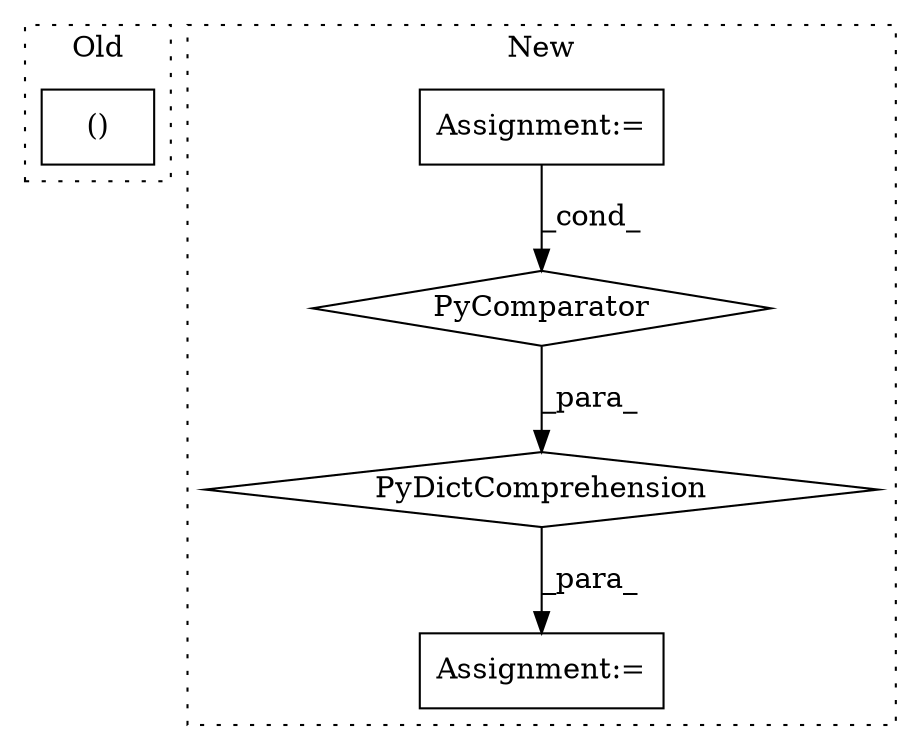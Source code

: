 digraph G {
subgraph cluster0 {
1 [label="()" a="106" s="303" l="273" shape="box"];
label = "Old";
style="dotted";
}
subgraph cluster1 {
2 [label="PyDictComprehension" a="110" s="644" l="146" shape="diamond"];
3 [label="PyComparator" a="113" s="741" l="41" shape="diamond"];
4 [label="Assignment:=" a="7" s="741" l="41" shape="box"];
5 [label="Assignment:=" a="7" s="632" l="12" shape="box"];
label = "New";
style="dotted";
}
2 -> 5 [label="_para_"];
3 -> 2 [label="_para_"];
4 -> 3 [label="_cond_"];
}